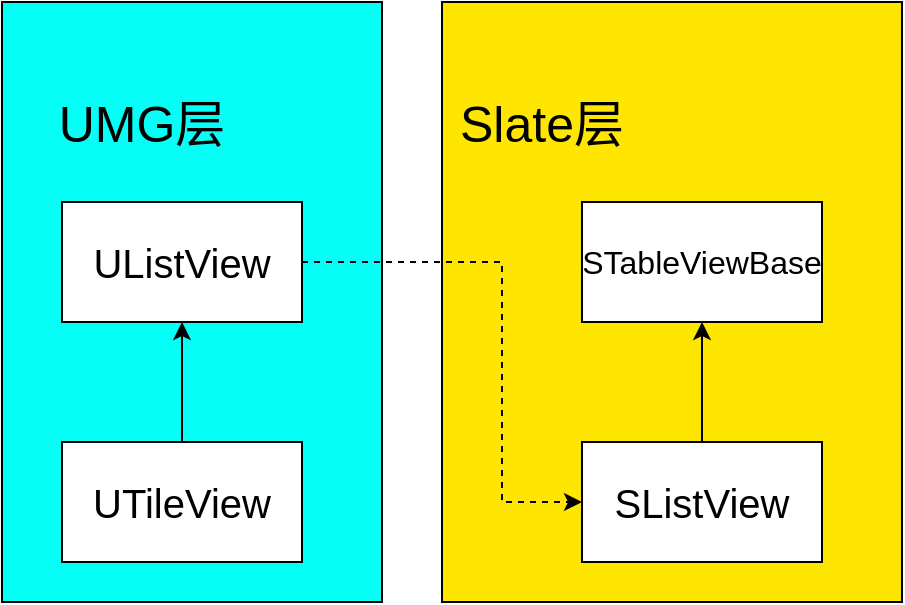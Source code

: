 <mxfile version="14.6.10" type="device"><diagram id="Aqsin6GTkrGvOjrY6ghG" name="Page-1"><mxGraphModel dx="2062" dy="1066" grid="1" gridSize="10" guides="1" tooltips="1" connect="1" arrows="1" fold="1" page="1" pageScale="1" pageWidth="827" pageHeight="1169" math="0" shadow="0"><root><mxCell id="0"/><mxCell id="1" parent="0"/><mxCell id="HlUAHKhN-zXVZxq7Hv-I-10" value="" style="rounded=0;whiteSpace=wrap;html=1;fillColor=#05FFF7;" vertex="1" parent="1"><mxGeometry x="120" y="110" width="190" height="300" as="geometry"/></mxCell><mxCell id="HlUAHKhN-zXVZxq7Hv-I-8" value="" style="rounded=0;whiteSpace=wrap;html=1;fillColor=#FFE600;" vertex="1" parent="1"><mxGeometry x="340" y="110" width="230" height="300" as="geometry"/></mxCell><mxCell id="HlUAHKhN-zXVZxq7Hv-I-3" style="edgeStyle=orthogonalEdgeStyle;rounded=0;orthogonalLoop=1;jettySize=auto;html=1;" edge="1" parent="1" source="HlUAHKhN-zXVZxq7Hv-I-1" target="HlUAHKhN-zXVZxq7Hv-I-2"><mxGeometry relative="1" as="geometry"/></mxCell><mxCell id="HlUAHKhN-zXVZxq7Hv-I-1" value="&lt;font style=&quot;font-size: 20px&quot;&gt;UTileView&lt;/font&gt;" style="rounded=0;whiteSpace=wrap;html=1;" vertex="1" parent="1"><mxGeometry x="150" y="330" width="120" height="60" as="geometry"/></mxCell><mxCell id="HlUAHKhN-zXVZxq7Hv-I-5" style="edgeStyle=orthogonalEdgeStyle;rounded=0;orthogonalLoop=1;jettySize=auto;html=1;exitX=1;exitY=0.5;exitDx=0;exitDy=0;entryX=0;entryY=0.5;entryDx=0;entryDy=0;dashed=1;" edge="1" parent="1" source="HlUAHKhN-zXVZxq7Hv-I-2" target="HlUAHKhN-zXVZxq7Hv-I-4"><mxGeometry relative="1" as="geometry"><Array as="points"><mxPoint x="370" y="240"/><mxPoint x="370" y="360"/></Array></mxGeometry></mxCell><mxCell id="HlUAHKhN-zXVZxq7Hv-I-2" value="&lt;font style=&quot;font-size: 20px&quot;&gt;UListView&lt;br&gt;&lt;/font&gt;" style="rounded=0;whiteSpace=wrap;html=1;" vertex="1" parent="1"><mxGeometry x="150" y="210" width="120" height="60" as="geometry"/></mxCell><mxCell id="HlUAHKhN-zXVZxq7Hv-I-7" style="edgeStyle=orthogonalEdgeStyle;rounded=0;orthogonalLoop=1;jettySize=auto;html=1;entryX=0.5;entryY=1;entryDx=0;entryDy=0;" edge="1" parent="1" source="HlUAHKhN-zXVZxq7Hv-I-4" target="HlUAHKhN-zXVZxq7Hv-I-6"><mxGeometry relative="1" as="geometry"/></mxCell><mxCell id="HlUAHKhN-zXVZxq7Hv-I-4" value="&lt;font style=&quot;font-size: 20px&quot;&gt;SListView&lt;/font&gt;" style="rounded=0;whiteSpace=wrap;html=1;" vertex="1" parent="1"><mxGeometry x="410" y="330" width="120" height="60" as="geometry"/></mxCell><mxCell id="HlUAHKhN-zXVZxq7Hv-I-6" value="&lt;font style=&quot;font-size: 16px&quot;&gt;STableViewBase&lt;/font&gt;" style="rounded=0;whiteSpace=wrap;html=1;" vertex="1" parent="1"><mxGeometry x="410" y="210" width="120" height="60" as="geometry"/></mxCell><mxCell id="HlUAHKhN-zXVZxq7Hv-I-9" value="&lt;font size=&quot;1&quot;&gt;&lt;span style=&quot;font-size: 25px&quot;&gt;Slate层&lt;/span&gt;&lt;/font&gt;" style="text;html=1;strokeColor=none;fillColor=none;align=center;verticalAlign=middle;whiteSpace=wrap;rounded=0;" vertex="1" parent="1"><mxGeometry x="340" y="160" width="100" height="20" as="geometry"/></mxCell><mxCell id="HlUAHKhN-zXVZxq7Hv-I-11" value="&lt;font style=&quot;font-size: 25px&quot;&gt;UMG层&lt;/font&gt;" style="text;html=1;strokeColor=none;fillColor=none;align=center;verticalAlign=middle;whiteSpace=wrap;rounded=0;" vertex="1" parent="1"><mxGeometry x="120" y="155" width="140" height="30" as="geometry"/></mxCell></root></mxGraphModel></diagram></mxfile>
